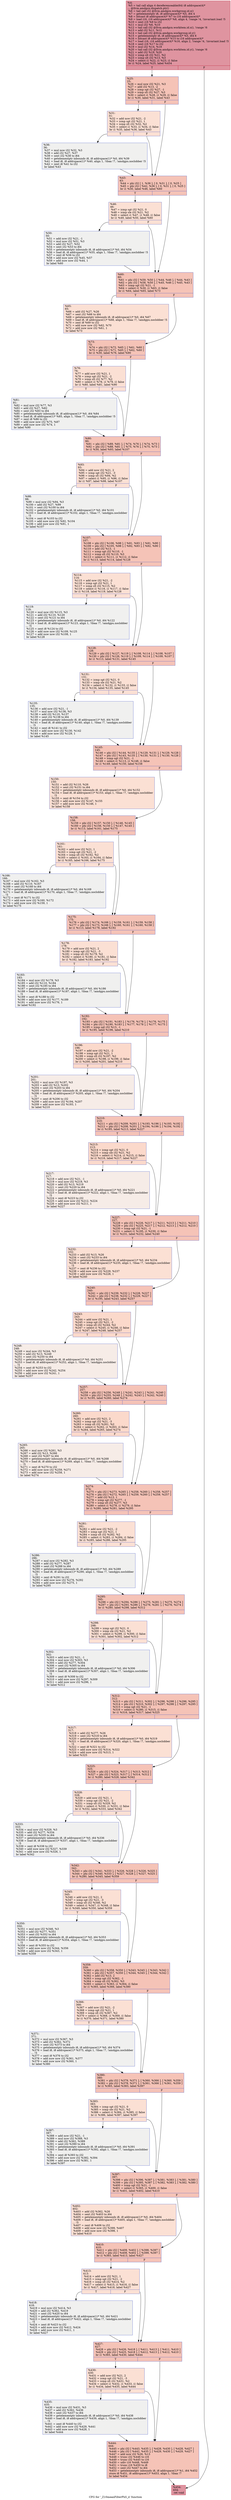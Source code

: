 digraph "CFG for '_Z10meanFilterPhS_ii' function" {
	label="CFG for '_Z10meanFilterPhS_ii' function";

	Node0x48c4430 [shape=record,color="#b70d28ff", style=filled, fillcolor="#b70d2870",label="{%4:\l  %5 = tail call align 4 dereferenceable(64) i8 addrspace(4)*\l... @llvm.amdgcn.dispatch.ptr()\l  %6 = tail call i32 @llvm.amdgcn.workgroup.id.x()\l  %7 = getelementptr i8, i8 addrspace(4)* %5, i64 4\l  %8 = bitcast i8 addrspace(4)* %7 to i16 addrspace(4)*\l  %9 = load i16, i16 addrspace(4)* %8, align 4, !range !4, !invariant.load !5\l  %10 = zext i16 %9 to i32\l  %11 = mul i32 %6, %10\l  %12 = tail call i32 @llvm.amdgcn.workitem.id.x(), !range !6\l  %13 = add i32 %11, %12\l  %14 = tail call i32 @llvm.amdgcn.workgroup.id.y()\l  %15 = getelementptr i8, i8 addrspace(4)* %5, i64 6\l  %16 = bitcast i8 addrspace(4)* %15 to i16 addrspace(4)*\l  %17 = load i16, i16 addrspace(4)* %16, align 2, !range !4, !invariant.load !5\l  %18 = zext i16 %17 to i32\l  %19 = mul i32 %14, %18\l  %20 = tail call i32 @llvm.amdgcn.workitem.id.y(), !range !6\l  %21 = add i32 %19, %20\l  %22 = icmp slt i32 %21, %2\l  %23 = icmp slt i32 %13, %3\l  %24 = select i1 %22, i1 %23, i1 false\l  br i1 %24, label %25, label %454\l|{<s0>T|<s1>F}}"];
	Node0x48c4430:s0 -> Node0x48c7ed0;
	Node0x48c4430:s1 -> Node0x48c7f60;
	Node0x48c7ed0 [shape=record,color="#3d50c3ff", style=filled, fillcolor="#e8765c70",label="{%25:\l25:                                               \l  %26 = mul nsw i32 %21, %3\l  %27 = add i32 %13, -2\l  %28 = icmp sgt i32 %27, -1\l  %29 = icmp slt i32 %27, %3\l  %30 = select i1 %28, i1 %29, i1 false\l  br i1 %30, label %31, label %43\l|{<s0>T|<s1>F}}"];
	Node0x48c7ed0:s0 -> Node0x48c83f0;
	Node0x48c7ed0:s1 -> Node0x48c8440;
	Node0x48c83f0 [shape=record,color="#3d50c3ff", style=filled, fillcolor="#f7b99e70",label="{%31:\l31:                                               \l  %32 = add nsw i32 %21, -2\l  %33 = icmp sgt i32 %21, 1\l  %34 = icmp slt i32 %32, %2\l  %35 = select i1 %33, i1 %34, i1 false\l  br i1 %35, label %36, label %43\l|{<s0>T|<s1>F}}"];
	Node0x48c83f0:s0 -> Node0x48c6660;
	Node0x48c83f0:s1 -> Node0x48c8440;
	Node0x48c6660 [shape=record,color="#3d50c3ff", style=filled, fillcolor="#dedcdb70",label="{%36:\l36:                                               \l  %37 = mul nsw i32 %32, %3\l  %38 = add i32 %27, %37\l  %39 = sext i32 %38 to i64\l  %40 = getelementptr inbounds i8, i8 addrspace(1)* %0, i64 %39\l  %41 = load i8, i8 addrspace(1)* %40, align 1, !tbaa !7, !amdgpu.noclobber !5\l  %42 = zext i8 %41 to i32\l  br label %43\l}"];
	Node0x48c6660 -> Node0x48c8440;
	Node0x48c8440 [shape=record,color="#3d50c3ff", style=filled, fillcolor="#e8765c70",label="{%43:\l43:                                               \l  %44 = phi i32 [ 1, %36 ], [ 0, %31 ], [ 0, %25 ]\l  %45 = phi i32 [ %42, %36 ], [ 0, %31 ], [ 0, %25 ]\l  br i1 %30, label %46, label %60\l|{<s0>T|<s1>F}}"];
	Node0x48c8440:s0 -> Node0x48c90e0;
	Node0x48c8440:s1 -> Node0x48c9130;
	Node0x48c90e0 [shape=record,color="#3d50c3ff", style=filled, fillcolor="#f7b99e70",label="{%46:\l46:                                               \l  %47 = icmp sgt i32 %21, 0\l  %48 = icmp sle i32 %21, %2\l  %49 = select i1 %47, i1 %48, i1 false\l  br i1 %49, label %50, label %60\l|{<s0>T|<s1>F}}"];
	Node0x48c90e0:s0 -> Node0x48c9440;
	Node0x48c90e0:s1 -> Node0x48c9130;
	Node0x48c9440 [shape=record,color="#3d50c3ff", style=filled, fillcolor="#dedcdb70",label="{%50:\l50:                                               \l  %51 = add nsw i32 %21, -1\l  %52 = mul nsw i32 %51, %3\l  %53 = add i32 %27, %52\l  %54 = sext i32 %53 to i64\l  %55 = getelementptr inbounds i8, i8 addrspace(1)* %0, i64 %54\l  %56 = load i8, i8 addrspace(1)* %55, align 1, !tbaa !7, !amdgpu.noclobber !5\l  %57 = zext i8 %56 to i32\l  %58 = add nuw nsw i32 %45, %57\l  %59 = add nuw nsw i32 %44, 1\l  br label %60\l}"];
	Node0x48c9440 -> Node0x48c9130;
	Node0x48c9130 [shape=record,color="#3d50c3ff", style=filled, fillcolor="#e8765c70",label="{%60:\l60:                                               \l  %61 = phi i32 [ %59, %50 ], [ %44, %46 ], [ %44, %43 ]\l  %62 = phi i32 [ %58, %50 ], [ %45, %46 ], [ %45, %43 ]\l  %63 = icmp sgt i32 %21, -1\l  %64 = select i1 %30, i1 %63, i1 false\l  br i1 %64, label %65, label %73\l|{<s0>T|<s1>F}}"];
	Node0x48c9130:s0 -> Node0x48c8610;
	Node0x48c9130:s1 -> Node0x48c8660;
	Node0x48c8610 [shape=record,color="#3d50c3ff", style=filled, fillcolor="#f7b99e70",label="{%65:\l65:                                               \l  %66 = add i32 %27, %26\l  %67 = sext i32 %66 to i64\l  %68 = getelementptr inbounds i8, i8 addrspace(1)* %0, i64 %67\l  %69 = load i8, i8 addrspace(1)* %68, align 1, !tbaa !7, !amdgpu.noclobber !5\l  %70 = zext i8 %69 to i32\l  %71 = add nuw nsw i32 %62, %70\l  %72 = add nuw nsw i32 %61, 1\l  br label %73\l}"];
	Node0x48c8610 -> Node0x48c8660;
	Node0x48c8660 [shape=record,color="#3d50c3ff", style=filled, fillcolor="#e8765c70",label="{%73:\l73:                                               \l  %74 = phi i32 [ %72, %65 ], [ %61, %60 ]\l  %75 = phi i32 [ %71, %65 ], [ %62, %60 ]\l  br i1 %30, label %76, label %90\l|{<s0>T|<s1>F}}"];
	Node0x48c8660:s0 -> Node0x48caca0;
	Node0x48c8660:s1 -> Node0x48cacf0;
	Node0x48caca0 [shape=record,color="#3d50c3ff", style=filled, fillcolor="#f7b99e70",label="{%76:\l76:                                               \l  %77 = add nsw i32 %21, 1\l  %78 = icmp sgt i32 %21, -2\l  %79 = icmp slt i32 %77, %2\l  %80 = select i1 %78, i1 %79, i1 false\l  br i1 %80, label %81, label %90\l|{<s0>T|<s1>F}}"];
	Node0x48caca0:s0 -> Node0x48cb090;
	Node0x48caca0:s1 -> Node0x48cacf0;
	Node0x48cb090 [shape=record,color="#3d50c3ff", style=filled, fillcolor="#dedcdb70",label="{%81:\l81:                                               \l  %82 = mul nsw i32 %77, %3\l  %83 = add i32 %27, %82\l  %84 = sext i32 %83 to i64\l  %85 = getelementptr inbounds i8, i8 addrspace(1)* %0, i64 %84\l  %86 = load i8, i8 addrspace(1)* %85, align 1, !tbaa !7, !amdgpu.noclobber !5\l  %87 = zext i8 %86 to i32\l  %88 = add nuw nsw i32 %75, %87\l  %89 = add nuw nsw i32 %74, 1\l  br label %90\l}"];
	Node0x48cb090 -> Node0x48cacf0;
	Node0x48cacf0 [shape=record,color="#3d50c3ff", style=filled, fillcolor="#e8765c70",label="{%90:\l90:                                               \l  %91 = phi i32 [ %89, %81 ], [ %74, %76 ], [ %74, %73 ]\l  %92 = phi i32 [ %88, %81 ], [ %75, %76 ], [ %75, %73 ]\l  br i1 %30, label %93, label %107\l|{<s0>T|<s1>F}}"];
	Node0x48cacf0:s0 -> Node0x48cb7d0;
	Node0x48cacf0:s1 -> Node0x48cb820;
	Node0x48cb7d0 [shape=record,color="#3d50c3ff", style=filled, fillcolor="#f7b99e70",label="{%93:\l93:                                               \l  %94 = add nsw i32 %21, 2\l  %95 = icmp sgt i32 %21, -3\l  %96 = icmp slt i32 %94, %2\l  %97 = select i1 %95, i1 %96, i1 false\l  br i1 %97, label %98, label %107\l|{<s0>T|<s1>F}}"];
	Node0x48cb7d0:s0 -> Node0x48cbbf0;
	Node0x48cb7d0:s1 -> Node0x48cb820;
	Node0x48cbbf0 [shape=record,color="#3d50c3ff", style=filled, fillcolor="#dedcdb70",label="{%98:\l98:                                               \l  %99 = mul nsw i32 %94, %3\l  %100 = add i32 %27, %99\l  %101 = sext i32 %100 to i64\l  %102 = getelementptr inbounds i8, i8 addrspace(1)* %0, i64 %101\l  %103 = load i8, i8 addrspace(1)* %102, align 1, !tbaa !7, !amdgpu.noclobber\l... !5\l  %104 = zext i8 %103 to i32\l  %105 = add nuw nsw i32 %92, %104\l  %106 = add nuw nsw i32 %91, 1\l  br label %107\l}"];
	Node0x48cbbf0 -> Node0x48cb820;
	Node0x48cb820 [shape=record,color="#3d50c3ff", style=filled, fillcolor="#e8765c70",label="{%107:\l107:                                              \l  %108 = phi i32 [ %106, %98 ], [ %91, %93 ], [ %91, %90 ]\l  %109 = phi i32 [ %105, %98 ], [ %92, %93 ], [ %92, %90 ]\l  %110 = add i32 %13, -1\l  %111 = icmp sgt i32 %110, -1\l  %112 = icmp slt i32 %110, %3\l  %113 = select i1 %111, i1 %112, i1 false\l  br i1 %113, label %114, label %128\l|{<s0>T|<s1>F}}"];
	Node0x48cb820:s0 -> Node0x48cc5c0;
	Node0x48cb820:s1 -> Node0x48cc610;
	Node0x48cc5c0 [shape=record,color="#3d50c3ff", style=filled, fillcolor="#f7b99e70",label="{%114:\l114:                                              \l  %115 = add nsw i32 %21, -2\l  %116 = icmp sgt i32 %21, 1\l  %117 = icmp slt i32 %115, %2\l  %118 = select i1 %116, i1 %117, i1 false\l  br i1 %118, label %119, label %128\l|{<s0>T|<s1>F}}"];
	Node0x48cc5c0:s0 -> Node0x48cc9b0;
	Node0x48cc5c0:s1 -> Node0x48cc610;
	Node0x48cc9b0 [shape=record,color="#3d50c3ff", style=filled, fillcolor="#dedcdb70",label="{%119:\l119:                                              \l  %120 = mul nsw i32 %115, %3\l  %121 = add i32 %110, %120\l  %122 = sext i32 %121 to i64\l  %123 = getelementptr inbounds i8, i8 addrspace(1)* %0, i64 %122\l  %124 = load i8, i8 addrspace(1)* %123, align 1, !tbaa !7, !amdgpu.noclobber\l... !5\l  %125 = zext i8 %124 to i32\l  %126 = add nuw nsw i32 %109, %125\l  %127 = add nuw nsw i32 %108, 1\l  br label %128\l}"];
	Node0x48cc9b0 -> Node0x48cc610;
	Node0x48cc610 [shape=record,color="#3d50c3ff", style=filled, fillcolor="#e8765c70",label="{%128:\l128:                                              \l  %129 = phi i32 [ %127, %119 ], [ %108, %114 ], [ %108, %107 ]\l  %130 = phi i32 [ %126, %119 ], [ %109, %114 ], [ %109, %107 ]\l  br i1 %113, label %131, label %145\l|{<s0>T|<s1>F}}"];
	Node0x48cc610:s0 -> Node0x48ca500;
	Node0x48cc610:s1 -> Node0x48ca550;
	Node0x48ca500 [shape=record,color="#3d50c3ff", style=filled, fillcolor="#f7b99e70",label="{%131:\l131:                                              \l  %132 = icmp sgt i32 %21, 0\l  %133 = icmp sle i32 %21, %2\l  %134 = select i1 %132, i1 %133, i1 false\l  br i1 %134, label %135, label %145\l|{<s0>T|<s1>F}}"];
	Node0x48ca500:s0 -> Node0x48ca720;
	Node0x48ca500:s1 -> Node0x48ca550;
	Node0x48ca720 [shape=record,color="#3d50c3ff", style=filled, fillcolor="#dedcdb70",label="{%135:\l135:                                              \l  %136 = add nsw i32 %21, -1\l  %137 = mul nsw i32 %136, %3\l  %138 = add i32 %110, %137\l  %139 = sext i32 %138 to i64\l  %140 = getelementptr inbounds i8, i8 addrspace(1)* %0, i64 %139\l  %141 = load i8, i8 addrspace(1)* %140, align 1, !tbaa !7, !amdgpu.noclobber\l... !5\l  %142 = zext i8 %141 to i32\l  %143 = add nuw nsw i32 %130, %142\l  %144 = add nuw nsw i32 %129, 1\l  br label %145\l}"];
	Node0x48ca720 -> Node0x48ca550;
	Node0x48ca550 [shape=record,color="#3d50c3ff", style=filled, fillcolor="#e8765c70",label="{%145:\l145:                                              \l  %146 = phi i32 [ %144, %135 ], [ %129, %131 ], [ %129, %128 ]\l  %147 = phi i32 [ %143, %135 ], [ %130, %131 ], [ %130, %128 ]\l  %148 = icmp sgt i32 %21, -1\l  %149 = select i1 %113, i1 %148, i1 false\l  br i1 %149, label %150, label %158\l|{<s0>T|<s1>F}}"];
	Node0x48ca550:s0 -> Node0x48ce160;
	Node0x48ca550:s1 -> Node0x48ce1b0;
	Node0x48ce160 [shape=record,color="#3d50c3ff", style=filled, fillcolor="#f7b99e70",label="{%150:\l150:                                              \l  %151 = add i32 %110, %26\l  %152 = sext i32 %151 to i64\l  %153 = getelementptr inbounds i8, i8 addrspace(1)* %0, i64 %152\l  %154 = load i8, i8 addrspace(1)* %153, align 1, !tbaa !7, !amdgpu.noclobber\l... !5\l  %155 = zext i8 %154 to i32\l  %156 = add nuw nsw i32 %147, %155\l  %157 = add nuw nsw i32 %146, 1\l  br label %158\l}"];
	Node0x48ce160 -> Node0x48ce1b0;
	Node0x48ce1b0 [shape=record,color="#3d50c3ff", style=filled, fillcolor="#e8765c70",label="{%158:\l158:                                              \l  %159 = phi i32 [ %157, %150 ], [ %146, %145 ]\l  %160 = phi i32 [ %156, %150 ], [ %147, %145 ]\l  br i1 %113, label %161, label %175\l|{<s0>T|<s1>F}}"];
	Node0x48ce1b0:s0 -> Node0x48ce860;
	Node0x48ce1b0:s1 -> Node0x48ce8b0;
	Node0x48ce860 [shape=record,color="#3d50c3ff", style=filled, fillcolor="#f7b99e70",label="{%161:\l161:                                              \l  %162 = add nsw i32 %21, 1\l  %163 = icmp sgt i32 %21, -2\l  %164 = icmp slt i32 %162, %2\l  %165 = select i1 %163, i1 %164, i1 false\l  br i1 %165, label %166, label %175\l|{<s0>T|<s1>F}}"];
	Node0x48ce860:s0 -> Node0x48cec50;
	Node0x48ce860:s1 -> Node0x48ce8b0;
	Node0x48cec50 [shape=record,color="#3d50c3ff", style=filled, fillcolor="#dedcdb70",label="{%166:\l166:                                              \l  %167 = mul nsw i32 %162, %3\l  %168 = add i32 %110, %167\l  %169 = sext i32 %168 to i64\l  %170 = getelementptr inbounds i8, i8 addrspace(1)* %0, i64 %169\l  %171 = load i8, i8 addrspace(1)* %170, align 1, !tbaa !7, !amdgpu.noclobber\l... !5\l  %172 = zext i8 %171 to i32\l  %173 = add nuw nsw i32 %160, %172\l  %174 = add nuw nsw i32 %159, 1\l  br label %175\l}"];
	Node0x48cec50 -> Node0x48ce8b0;
	Node0x48ce8b0 [shape=record,color="#3d50c3ff", style=filled, fillcolor="#e8765c70",label="{%175:\l175:                                              \l  %176 = phi i32 [ %174, %166 ], [ %159, %161 ], [ %159, %158 ]\l  %177 = phi i32 [ %173, %166 ], [ %160, %161 ], [ %160, %158 ]\l  br i1 %113, label %178, label %192\l|{<s0>T|<s1>F}}"];
	Node0x48ce8b0:s0 -> Node0x48cf390;
	Node0x48ce8b0:s1 -> Node0x48cf3e0;
	Node0x48cf390 [shape=record,color="#3d50c3ff", style=filled, fillcolor="#f7b99e70",label="{%178:\l178:                                              \l  %179 = add nsw i32 %21, 2\l  %180 = icmp sgt i32 %21, -3\l  %181 = icmp slt i32 %179, %2\l  %182 = select i1 %180, i1 %181, i1 false\l  br i1 %182, label %183, label %192\l|{<s0>T|<s1>F}}"];
	Node0x48cf390:s0 -> Node0x48cf780;
	Node0x48cf390:s1 -> Node0x48cf3e0;
	Node0x48cf780 [shape=record,color="#3d50c3ff", style=filled, fillcolor="#dedcdb70",label="{%183:\l183:                                              \l  %184 = mul nsw i32 %179, %3\l  %185 = add i32 %110, %184\l  %186 = sext i32 %185 to i64\l  %187 = getelementptr inbounds i8, i8 addrspace(1)* %0, i64 %186\l  %188 = load i8, i8 addrspace(1)* %187, align 1, !tbaa !7, !amdgpu.noclobber\l... !5\l  %189 = zext i8 %188 to i32\l  %190 = add nuw nsw i32 %177, %189\l  %191 = add nuw nsw i32 %176, 1\l  br label %192\l}"];
	Node0x48cf780 -> Node0x48cf3e0;
	Node0x48cf3e0 [shape=record,color="#3d50c3ff", style=filled, fillcolor="#e8765c70",label="{%192:\l192:                                              \l  %193 = phi i32 [ %191, %183 ], [ %176, %178 ], [ %176, %175 ]\l  %194 = phi i32 [ %190, %183 ], [ %177, %178 ], [ %177, %175 ]\l  %195 = icmp sgt i32 %13, -1\l  br i1 %195, label %196, label %210\l|{<s0>T|<s1>F}}"];
	Node0x48cf3e0:s0 -> Node0x48cff50;
	Node0x48cf3e0:s1 -> Node0x48cffa0;
	Node0x48cff50 [shape=record,color="#3d50c3ff", style=filled, fillcolor="#f7a88970",label="{%196:\l196:                                              \l  %197 = add nsw i32 %21, -2\l  %198 = icmp sgt i32 %21, 1\l  %199 = icmp slt i32 %197, %2\l  %200 = select i1 %198, i1 %199, i1 false\l  br i1 %200, label %201, label %210\l|{<s0>T|<s1>F}}"];
	Node0x48cff50:s0 -> Node0x48d0340;
	Node0x48cff50:s1 -> Node0x48cffa0;
	Node0x48d0340 [shape=record,color="#3d50c3ff", style=filled, fillcolor="#ead5c970",label="{%201:\l201:                                              \l  %202 = mul nsw i32 %197, %3\l  %203 = add i32 %13, %202\l  %204 = sext i32 %203 to i64\l  %205 = getelementptr inbounds i8, i8 addrspace(1)* %0, i64 %204\l  %206 = load i8, i8 addrspace(1)* %205, align 1, !tbaa !7, !amdgpu.noclobber\l... !5\l  %207 = zext i8 %206 to i32\l  %208 = add nuw nsw i32 %194, %207\l  %209 = add nuw nsw i32 %193, 1\l  br label %210\l}"];
	Node0x48d0340 -> Node0x48cffa0;
	Node0x48cffa0 [shape=record,color="#3d50c3ff", style=filled, fillcolor="#e8765c70",label="{%210:\l210:                                              \l  %211 = phi i32 [ %209, %201 ], [ %193, %196 ], [ %193, %192 ]\l  %212 = phi i32 [ %208, %201 ], [ %194, %196 ], [ %194, %192 ]\l  br i1 %195, label %213, label %227\l|{<s0>T|<s1>F}}"];
	Node0x48cffa0:s0 -> Node0x48d0a80;
	Node0x48cffa0:s1 -> Node0x48d0ad0;
	Node0x48d0a80 [shape=record,color="#3d50c3ff", style=filled, fillcolor="#f7a88970",label="{%213:\l213:                                              \l  %214 = icmp sgt i32 %21, 0\l  %215 = icmp sle i32 %21, %2\l  %216 = select i1 %214, i1 %215, i1 false\l  br i1 %216, label %217, label %227\l|{<s0>T|<s1>F}}"];
	Node0x48d0a80:s0 -> Node0x48d0de0;
	Node0x48d0a80:s1 -> Node0x48d0ad0;
	Node0x48d0de0 [shape=record,color="#3d50c3ff", style=filled, fillcolor="#ead5c970",label="{%217:\l217:                                              \l  %218 = add nsw i32 %21, -1\l  %219 = mul nsw i32 %218, %3\l  %220 = add i32 %13, %219\l  %221 = sext i32 %220 to i64\l  %222 = getelementptr inbounds i8, i8 addrspace(1)* %0, i64 %221\l  %223 = load i8, i8 addrspace(1)* %222, align 1, !tbaa !7, !amdgpu.noclobber\l... !5\l  %224 = zext i8 %223 to i32\l  %225 = add nuw nsw i32 %212, %224\l  %226 = add nuw nsw i32 %211, 1\l  br label %227\l}"];
	Node0x48d0de0 -> Node0x48d0ad0;
	Node0x48d0ad0 [shape=record,color="#3d50c3ff", style=filled, fillcolor="#e8765c70",label="{%227:\l227:                                              \l  %228 = phi i32 [ %226, %217 ], [ %211, %213 ], [ %211, %210 ]\l  %229 = phi i32 [ %225, %217 ], [ %212, %213 ], [ %212, %210 ]\l  %230 = icmp sgt i32 %21, -1\l  %231 = select i1 %195, i1 %230, i1 false\l  br i1 %231, label %232, label %240\l|{<s0>T|<s1>F}}"];
	Node0x48d0ad0:s0 -> Node0x48d16f0;
	Node0x48d0ad0:s1 -> Node0x48d1740;
	Node0x48d16f0 [shape=record,color="#3d50c3ff", style=filled, fillcolor="#f7b99e70",label="{%232:\l232:                                              \l  %233 = add i32 %13, %26\l  %234 = sext i32 %233 to i64\l  %235 = getelementptr inbounds i8, i8 addrspace(1)* %0, i64 %234\l  %236 = load i8, i8 addrspace(1)* %235, align 1, !tbaa !7, !amdgpu.noclobber\l... !5\l  %237 = zext i8 %236 to i32\l  %238 = add nuw nsw i32 %229, %237\l  %239 = add nuw nsw i32 %228, 1\l  br label %240\l}"];
	Node0x48d16f0 -> Node0x48d1740;
	Node0x48d1740 [shape=record,color="#3d50c3ff", style=filled, fillcolor="#e8765c70",label="{%240:\l240:                                              \l  %241 = phi i32 [ %239, %232 ], [ %228, %227 ]\l  %242 = phi i32 [ %238, %232 ], [ %229, %227 ]\l  br i1 %195, label %243, label %257\l|{<s0>T|<s1>F}}"];
	Node0x48d1740:s0 -> Node0x48d1df0;
	Node0x48d1740:s1 -> Node0x48d1e40;
	Node0x48d1df0 [shape=record,color="#3d50c3ff", style=filled, fillcolor="#f7a88970",label="{%243:\l243:                                              \l  %244 = add nsw i32 %21, 1\l  %245 = icmp sgt i32 %21, -2\l  %246 = icmp slt i32 %244, %2\l  %247 = select i1 %245, i1 %246, i1 false\l  br i1 %247, label %248, label %257\l|{<s0>T|<s1>F}}"];
	Node0x48d1df0:s0 -> Node0x48d21e0;
	Node0x48d1df0:s1 -> Node0x48d1e40;
	Node0x48d21e0 [shape=record,color="#3d50c3ff", style=filled, fillcolor="#ead5c970",label="{%248:\l248:                                              \l  %249 = mul nsw i32 %244, %3\l  %250 = add i32 %13, %249\l  %251 = sext i32 %250 to i64\l  %252 = getelementptr inbounds i8, i8 addrspace(1)* %0, i64 %251\l  %253 = load i8, i8 addrspace(1)* %252, align 1, !tbaa !7, !amdgpu.noclobber\l... !5\l  %254 = zext i8 %253 to i32\l  %255 = add nuw nsw i32 %242, %254\l  %256 = add nuw nsw i32 %241, 1\l  br label %257\l}"];
	Node0x48d21e0 -> Node0x48d1e40;
	Node0x48d1e40 [shape=record,color="#3d50c3ff", style=filled, fillcolor="#e8765c70",label="{%257:\l257:                                              \l  %258 = phi i32 [ %256, %248 ], [ %241, %243 ], [ %241, %240 ]\l  %259 = phi i32 [ %255, %248 ], [ %242, %243 ], [ %242, %240 ]\l  br i1 %195, label %260, label %274\l|{<s0>T|<s1>F}}"];
	Node0x48d1e40:s0 -> Node0x48cd160;
	Node0x48d1e40:s1 -> Node0x48cd1b0;
	Node0x48cd160 [shape=record,color="#3d50c3ff", style=filled, fillcolor="#f7a88970",label="{%260:\l260:                                              \l  %261 = add nsw i32 %21, 2\l  %262 = icmp sgt i32 %21, -3\l  %263 = icmp slt i32 %261, %2\l  %264 = select i1 %262, i1 %263, i1 false\l  br i1 %264, label %265, label %274\l|{<s0>T|<s1>F}}"];
	Node0x48cd160:s0 -> Node0x48cd550;
	Node0x48cd160:s1 -> Node0x48cd1b0;
	Node0x48cd550 [shape=record,color="#3d50c3ff", style=filled, fillcolor="#ead5c970",label="{%265:\l265:                                              \l  %266 = mul nsw i32 %261, %3\l  %267 = add i32 %13, %266\l  %268 = sext i32 %267 to i64\l  %269 = getelementptr inbounds i8, i8 addrspace(1)* %0, i64 %268\l  %270 = load i8, i8 addrspace(1)* %269, align 1, !tbaa !7, !amdgpu.noclobber\l... !5\l  %271 = zext i8 %270 to i32\l  %272 = add nuw nsw i32 %259, %271\l  %273 = add nuw nsw i32 %258, 1\l  br label %274\l}"];
	Node0x48cd550 -> Node0x48cd1b0;
	Node0x48cd1b0 [shape=record,color="#3d50c3ff", style=filled, fillcolor="#e8765c70",label="{%274:\l274:                                              \l  %275 = phi i32 [ %273, %265 ], [ %258, %260 ], [ %258, %257 ]\l  %276 = phi i32 [ %272, %265 ], [ %259, %260 ], [ %259, %257 ]\l  %277 = add i32 %13, 1\l  %278 = icmp sgt i32 %277, -1\l  %279 = icmp slt i32 %277, %3\l  %280 = select i1 %278, i1 %279, i1 false\l  br i1 %280, label %281, label %295\l|{<s0>T|<s1>F}}"];
	Node0x48cd1b0:s0 -> Node0x48d3ec0;
	Node0x48cd1b0:s1 -> Node0x48d3f10;
	Node0x48d3ec0 [shape=record,color="#3d50c3ff", style=filled, fillcolor="#f7b99e70",label="{%281:\l281:                                              \l  %282 = add nsw i32 %21, -2\l  %283 = icmp sgt i32 %21, 1\l  %284 = icmp slt i32 %282, %2\l  %285 = select i1 %283, i1 %284, i1 false\l  br i1 %285, label %286, label %295\l|{<s0>T|<s1>F}}"];
	Node0x48d3ec0:s0 -> Node0x48d42b0;
	Node0x48d3ec0:s1 -> Node0x48d3f10;
	Node0x48d42b0 [shape=record,color="#3d50c3ff", style=filled, fillcolor="#dedcdb70",label="{%286:\l286:                                              \l  %287 = mul nsw i32 %282, %3\l  %288 = add i32 %277, %287\l  %289 = sext i32 %288 to i64\l  %290 = getelementptr inbounds i8, i8 addrspace(1)* %0, i64 %289\l  %291 = load i8, i8 addrspace(1)* %290, align 1, !tbaa !7, !amdgpu.noclobber\l... !5\l  %292 = zext i8 %291 to i32\l  %293 = add nuw nsw i32 %276, %292\l  %294 = add nuw nsw i32 %275, 1\l  br label %295\l}"];
	Node0x48d42b0 -> Node0x48d3f10;
	Node0x48d3f10 [shape=record,color="#3d50c3ff", style=filled, fillcolor="#e8765c70",label="{%295:\l295:                                              \l  %296 = phi i32 [ %294, %286 ], [ %275, %281 ], [ %275, %274 ]\l  %297 = phi i32 [ %293, %286 ], [ %276, %281 ], [ %276, %274 ]\l  br i1 %280, label %298, label %312\l|{<s0>T|<s1>F}}"];
	Node0x48d3f10:s0 -> Node0x48d49f0;
	Node0x48d3f10:s1 -> Node0x48d4a40;
	Node0x48d49f0 [shape=record,color="#3d50c3ff", style=filled, fillcolor="#f7b99e70",label="{%298:\l298:                                              \l  %299 = icmp sgt i32 %21, 0\l  %300 = icmp sle i32 %21, %2\l  %301 = select i1 %299, i1 %300, i1 false\l  br i1 %301, label %302, label %312\l|{<s0>T|<s1>F}}"];
	Node0x48d49f0:s0 -> Node0x48d4d50;
	Node0x48d49f0:s1 -> Node0x48d4a40;
	Node0x48d4d50 [shape=record,color="#3d50c3ff", style=filled, fillcolor="#dedcdb70",label="{%302:\l302:                                              \l  %303 = add nsw i32 %21, -1\l  %304 = mul nsw i32 %303, %3\l  %305 = add i32 %277, %304\l  %306 = sext i32 %305 to i64\l  %307 = getelementptr inbounds i8, i8 addrspace(1)* %0, i64 %306\l  %308 = load i8, i8 addrspace(1)* %307, align 1, !tbaa !7, !amdgpu.noclobber\l... !5\l  %309 = zext i8 %308 to i32\l  %310 = add nuw nsw i32 %297, %309\l  %311 = add nuw nsw i32 %296, 1\l  br label %312\l}"];
	Node0x48d4d50 -> Node0x48d4a40;
	Node0x48d4a40 [shape=record,color="#3d50c3ff", style=filled, fillcolor="#e8765c70",label="{%312:\l312:                                              \l  %313 = phi i32 [ %311, %302 ], [ %296, %298 ], [ %296, %295 ]\l  %314 = phi i32 [ %310, %302 ], [ %297, %298 ], [ %297, %295 ]\l  %315 = icmp sgt i32 %21, -1\l  %316 = select i1 %280, i1 %315, i1 false\l  br i1 %316, label %317, label %325\l|{<s0>T|<s1>F}}"];
	Node0x48d4a40:s0 -> Node0x48d5660;
	Node0x48d4a40:s1 -> Node0x48d56b0;
	Node0x48d5660 [shape=record,color="#3d50c3ff", style=filled, fillcolor="#f7b99e70",label="{%317:\l317:                                              \l  %318 = add i32 %277, %26\l  %319 = sext i32 %318 to i64\l  %320 = getelementptr inbounds i8, i8 addrspace(1)* %0, i64 %319\l  %321 = load i8, i8 addrspace(1)* %320, align 1, !tbaa !7, !amdgpu.noclobber\l... !5\l  %322 = zext i8 %321 to i32\l  %323 = add nuw nsw i32 %314, %322\l  %324 = add nuw nsw i32 %313, 1\l  br label %325\l}"];
	Node0x48d5660 -> Node0x48d56b0;
	Node0x48d56b0 [shape=record,color="#3d50c3ff", style=filled, fillcolor="#e8765c70",label="{%325:\l325:                                              \l  %326 = phi i32 [ %324, %317 ], [ %313, %312 ]\l  %327 = phi i32 [ %323, %317 ], [ %314, %312 ]\l  br i1 %280, label %328, label %342\l|{<s0>T|<s1>F}}"];
	Node0x48d56b0:s0 -> Node0x48d5d60;
	Node0x48d56b0:s1 -> Node0x48d5db0;
	Node0x48d5d60 [shape=record,color="#3d50c3ff", style=filled, fillcolor="#f7b99e70",label="{%328:\l328:                                              \l  %329 = add nsw i32 %21, 1\l  %330 = icmp sgt i32 %21, -2\l  %331 = icmp slt i32 %329, %2\l  %332 = select i1 %330, i1 %331, i1 false\l  br i1 %332, label %333, label %342\l|{<s0>T|<s1>F}}"];
	Node0x48d5d60:s0 -> Node0x48d6150;
	Node0x48d5d60:s1 -> Node0x48d5db0;
	Node0x48d6150 [shape=record,color="#3d50c3ff", style=filled, fillcolor="#dedcdb70",label="{%333:\l333:                                              \l  %334 = mul nsw i32 %329, %3\l  %335 = add i32 %277, %334\l  %336 = sext i32 %335 to i64\l  %337 = getelementptr inbounds i8, i8 addrspace(1)* %0, i64 %336\l  %338 = load i8, i8 addrspace(1)* %337, align 1, !tbaa !7, !amdgpu.noclobber\l... !5\l  %339 = zext i8 %338 to i32\l  %340 = add nuw nsw i32 %327, %339\l  %341 = add nuw nsw i32 %326, 1\l  br label %342\l}"];
	Node0x48d6150 -> Node0x48d5db0;
	Node0x48d5db0 [shape=record,color="#3d50c3ff", style=filled, fillcolor="#e8765c70",label="{%342:\l342:                                              \l  %343 = phi i32 [ %341, %333 ], [ %326, %328 ], [ %326, %325 ]\l  %344 = phi i32 [ %340, %333 ], [ %327, %328 ], [ %327, %325 ]\l  br i1 %280, label %345, label %359\l|{<s0>T|<s1>F}}"];
	Node0x48d5db0:s0 -> Node0x48d6890;
	Node0x48d5db0:s1 -> Node0x48d68e0;
	Node0x48d6890 [shape=record,color="#3d50c3ff", style=filled, fillcolor="#f7b99e70",label="{%345:\l345:                                              \l  %346 = add nsw i32 %21, 2\l  %347 = icmp sgt i32 %21, -3\l  %348 = icmp slt i32 %346, %2\l  %349 = select i1 %347, i1 %348, i1 false\l  br i1 %349, label %350, label %359\l|{<s0>T|<s1>F}}"];
	Node0x48d6890:s0 -> Node0x48d6c80;
	Node0x48d6890:s1 -> Node0x48d68e0;
	Node0x48d6c80 [shape=record,color="#3d50c3ff", style=filled, fillcolor="#dedcdb70",label="{%350:\l350:                                              \l  %351 = mul nsw i32 %346, %3\l  %352 = add i32 %277, %351\l  %353 = sext i32 %352 to i64\l  %354 = getelementptr inbounds i8, i8 addrspace(1)* %0, i64 %353\l  %355 = load i8, i8 addrspace(1)* %354, align 1, !tbaa !7, !amdgpu.noclobber\l... !5\l  %356 = zext i8 %355 to i32\l  %357 = add nuw nsw i32 %344, %356\l  %358 = add nuw nsw i32 %343, 1\l  br label %359\l}"];
	Node0x48d6c80 -> Node0x48d68e0;
	Node0x48d68e0 [shape=record,color="#3d50c3ff", style=filled, fillcolor="#e8765c70",label="{%359:\l359:                                              \l  %360 = phi i32 [ %358, %350 ], [ %343, %345 ], [ %343, %342 ]\l  %361 = phi i32 [ %357, %350 ], [ %344, %345 ], [ %344, %342 ]\l  %362 = add i32 %13, 2\l  %363 = icmp sgt i32 %362, -1\l  %364 = icmp slt i32 %362, %3\l  %365 = select i1 %363, i1 %364, i1 false\l  br i1 %365, label %366, label %380\l|{<s0>T|<s1>F}}"];
	Node0x48d68e0:s0 -> Node0x48d7620;
	Node0x48d68e0:s1 -> Node0x48d7670;
	Node0x48d7620 [shape=record,color="#3d50c3ff", style=filled, fillcolor="#f7b99e70",label="{%366:\l366:                                              \l  %367 = add nsw i32 %21, -2\l  %368 = icmp sgt i32 %21, 1\l  %369 = icmp slt i32 %367, %2\l  %370 = select i1 %368, i1 %369, i1 false\l  br i1 %370, label %371, label %380\l|{<s0>T|<s1>F}}"];
	Node0x48d7620:s0 -> Node0x48d7a10;
	Node0x48d7620:s1 -> Node0x48d7670;
	Node0x48d7a10 [shape=record,color="#3d50c3ff", style=filled, fillcolor="#dedcdb70",label="{%371:\l371:                                              \l  %372 = mul nsw i32 %367, %3\l  %373 = add i32 %362, %372\l  %374 = sext i32 %373 to i64\l  %375 = getelementptr inbounds i8, i8 addrspace(1)* %0, i64 %374\l  %376 = load i8, i8 addrspace(1)* %375, align 1, !tbaa !7, !amdgpu.noclobber\l... !5\l  %377 = zext i8 %376 to i32\l  %378 = add nuw nsw i32 %361, %377\l  %379 = add nuw nsw i32 %360, 1\l  br label %380\l}"];
	Node0x48d7a10 -> Node0x48d7670;
	Node0x48d7670 [shape=record,color="#3d50c3ff", style=filled, fillcolor="#e8765c70",label="{%380:\l380:                                              \l  %381 = phi i32 [ %379, %371 ], [ %360, %366 ], [ %360, %359 ]\l  %382 = phi i32 [ %378, %371 ], [ %361, %366 ], [ %361, %359 ]\l  br i1 %365, label %383, label %397\l|{<s0>T|<s1>F}}"];
	Node0x48d7670:s0 -> Node0x48d8150;
	Node0x48d7670:s1 -> Node0x48d81a0;
	Node0x48d8150 [shape=record,color="#3d50c3ff", style=filled, fillcolor="#f7b99e70",label="{%383:\l383:                                              \l  %384 = icmp sgt i32 %21, 0\l  %385 = icmp sle i32 %21, %2\l  %386 = select i1 %384, i1 %385, i1 false\l  br i1 %386, label %387, label %397\l|{<s0>T|<s1>F}}"];
	Node0x48d8150:s0 -> Node0x48d84b0;
	Node0x48d8150:s1 -> Node0x48d81a0;
	Node0x48d84b0 [shape=record,color="#3d50c3ff", style=filled, fillcolor="#dedcdb70",label="{%387:\l387:                                              \l  %388 = add nsw i32 %21, -1\l  %389 = mul nsw i32 %388, %3\l  %390 = add i32 %362, %389\l  %391 = sext i32 %390 to i64\l  %392 = getelementptr inbounds i8, i8 addrspace(1)* %0, i64 %391\l  %393 = load i8, i8 addrspace(1)* %392, align 1, !tbaa !7, !amdgpu.noclobber\l... !5\l  %394 = zext i8 %393 to i32\l  %395 = add nuw nsw i32 %382, %394\l  %396 = add nuw nsw i32 %381, 1\l  br label %397\l}"];
	Node0x48d84b0 -> Node0x48d81a0;
	Node0x48d81a0 [shape=record,color="#3d50c3ff", style=filled, fillcolor="#e8765c70",label="{%397:\l397:                                              \l  %398 = phi i32 [ %396, %387 ], [ %381, %383 ], [ %381, %380 ]\l  %399 = phi i32 [ %395, %387 ], [ %382, %383 ], [ %382, %380 ]\l  %400 = icmp sgt i32 %21, -1\l  %401 = select i1 %365, i1 %400, i1 false\l  br i1 %401, label %402, label %410\l|{<s0>T|<s1>F}}"];
	Node0x48d81a0:s0 -> Node0x48d8dc0;
	Node0x48d81a0:s1 -> Node0x48d8e10;
	Node0x48d8dc0 [shape=record,color="#3d50c3ff", style=filled, fillcolor="#f7b99e70",label="{%402:\l402:                                              \l  %403 = add i32 %362, %26\l  %404 = sext i32 %403 to i64\l  %405 = getelementptr inbounds i8, i8 addrspace(1)* %0, i64 %404\l  %406 = load i8, i8 addrspace(1)* %405, align 1, !tbaa !7, !amdgpu.noclobber\l... !5\l  %407 = zext i8 %406 to i32\l  %408 = add nuw nsw i32 %399, %407\l  %409 = add nuw nsw i32 %398, 1\l  br label %410\l}"];
	Node0x48d8dc0 -> Node0x48d8e10;
	Node0x48d8e10 [shape=record,color="#3d50c3ff", style=filled, fillcolor="#e8765c70",label="{%410:\l410:                                              \l  %411 = phi i32 [ %409, %402 ], [ %398, %397 ]\l  %412 = phi i32 [ %408, %402 ], [ %399, %397 ]\l  br i1 %365, label %413, label %427\l|{<s0>T|<s1>F}}"];
	Node0x48d8e10:s0 -> Node0x48d94c0;
	Node0x48d8e10:s1 -> Node0x48d9510;
	Node0x48d94c0 [shape=record,color="#3d50c3ff", style=filled, fillcolor="#f7b99e70",label="{%413:\l413:                                              \l  %414 = add nsw i32 %21, 1\l  %415 = icmp sgt i32 %21, -2\l  %416 = icmp slt i32 %414, %2\l  %417 = select i1 %415, i1 %416, i1 false\l  br i1 %417, label %418, label %427\l|{<s0>T|<s1>F}}"];
	Node0x48d94c0:s0 -> Node0x48d98b0;
	Node0x48d94c0:s1 -> Node0x48d9510;
	Node0x48d98b0 [shape=record,color="#3d50c3ff", style=filled, fillcolor="#dedcdb70",label="{%418:\l418:                                              \l  %419 = mul nsw i32 %414, %3\l  %420 = add i32 %362, %419\l  %421 = sext i32 %420 to i64\l  %422 = getelementptr inbounds i8, i8 addrspace(1)* %0, i64 %421\l  %423 = load i8, i8 addrspace(1)* %422, align 1, !tbaa !7, !amdgpu.noclobber\l... !5\l  %424 = zext i8 %423 to i32\l  %425 = add nuw nsw i32 %412, %424\l  %426 = add nuw nsw i32 %411, 1\l  br label %427\l}"];
	Node0x48d98b0 -> Node0x48d9510;
	Node0x48d9510 [shape=record,color="#3d50c3ff", style=filled, fillcolor="#e8765c70",label="{%427:\l427:                                              \l  %428 = phi i32 [ %426, %418 ], [ %411, %413 ], [ %411, %410 ]\l  %429 = phi i32 [ %425, %418 ], [ %412, %413 ], [ %412, %410 ]\l  br i1 %365, label %430, label %444\l|{<s0>T|<s1>F}}"];
	Node0x48d9510:s0 -> Node0x48d9ff0;
	Node0x48d9510:s1 -> Node0x48da040;
	Node0x48d9ff0 [shape=record,color="#3d50c3ff", style=filled, fillcolor="#f7b99e70",label="{%430:\l430:                                              \l  %431 = add nsw i32 %21, 2\l  %432 = icmp sgt i32 %21, -3\l  %433 = icmp slt i32 %431, %2\l  %434 = select i1 %432, i1 %433, i1 false\l  br i1 %434, label %435, label %444\l|{<s0>T|<s1>F}}"];
	Node0x48d9ff0:s0 -> Node0x48da3e0;
	Node0x48d9ff0:s1 -> Node0x48da040;
	Node0x48da3e0 [shape=record,color="#3d50c3ff", style=filled, fillcolor="#dedcdb70",label="{%435:\l435:                                              \l  %436 = mul nsw i32 %431, %3\l  %437 = add i32 %362, %436\l  %438 = sext i32 %437 to i64\l  %439 = getelementptr inbounds i8, i8 addrspace(1)* %0, i64 %438\l  %440 = load i8, i8 addrspace(1)* %439, align 1, !tbaa !7, !amdgpu.noclobber\l... !5\l  %441 = zext i8 %440 to i32\l  %442 = add nuw nsw i32 %429, %441\l  %443 = add nuw nsw i32 %428, 1\l  br label %444\l}"];
	Node0x48da3e0 -> Node0x48da040;
	Node0x48da040 [shape=record,color="#3d50c3ff", style=filled, fillcolor="#e8765c70",label="{%444:\l444:                                              \l  %445 = phi i32 [ %443, %435 ], [ %428, %430 ], [ %428, %427 ]\l  %446 = phi i32 [ %442, %435 ], [ %429, %430 ], [ %429, %427 ]\l  %447 = add nsw i32 %26, %13\l  %448 = trunc i32 %446 to i16\l  %449 = trunc i32 %445 to i16\l  %450 = udiv i16 %448, %449\l  %451 = trunc i16 %450 to i8\l  %452 = sext i32 %447 to i64\l  %453 = getelementptr inbounds i8, i8 addrspace(1)* %1, i64 %452\l  store i8 %451, i8 addrspace(1)* %453, align 1, !tbaa !7\l  br label %454\l}"];
	Node0x48da040 -> Node0x48c7f60;
	Node0x48c7f60 [shape=record,color="#b70d28ff", style=filled, fillcolor="#b70d2870",label="{%454:\l454:                                              \l  ret void\l}"];
}
